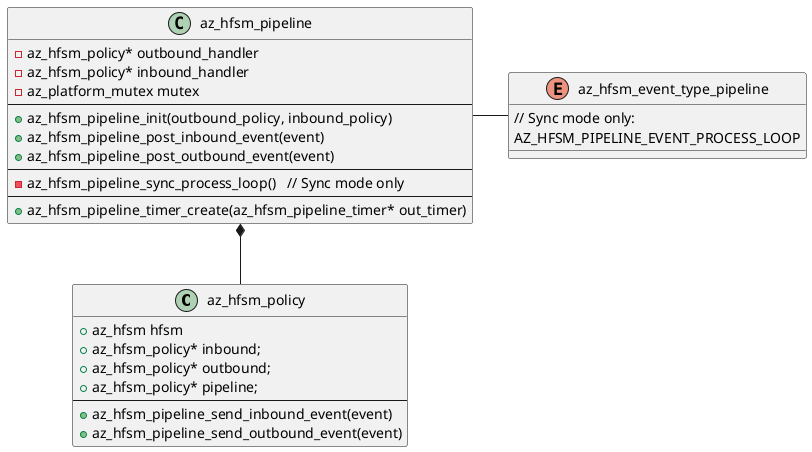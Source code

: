 @startuml

class az_hfsm_policy 
{
    +az_hfsm hfsm
    +az_hfsm_policy* inbound;
    +az_hfsm_policy* outbound;
    +az_hfsm_policy* pipeline;
    ---
    +az_hfsm_pipeline_send_inbound_event(event)
    +az_hfsm_pipeline_send_outbound_event(event)
}

class az_hfsm_pipeline
{
    -az_hfsm_policy* outbound_handler
    -az_hfsm_policy* inbound_handler
    -az_platform_mutex mutex
    ---
    +az_hfsm_pipeline_init(outbound_policy, inbound_policy)
    +az_hfsm_pipeline_post_inbound_event(event)
    +az_hfsm_pipeline_post_outbound_event(event)
    ---
    -az_hfsm_pipeline_sync_process_loop()   // Sync mode only
    ---
    +az_hfsm_pipeline_timer_create(az_hfsm_pipeline_timer* out_timer)
}

enum az_hfsm_event_type_pipeline
{
    // Sync mode only:
    AZ_HFSM_PIPELINE_EVENT_PROCESS_LOOP
}

az_hfsm_pipeline *-- az_hfsm_policy
az_hfsm_pipeline - az_hfsm_event_type_pipeline

@enduml
